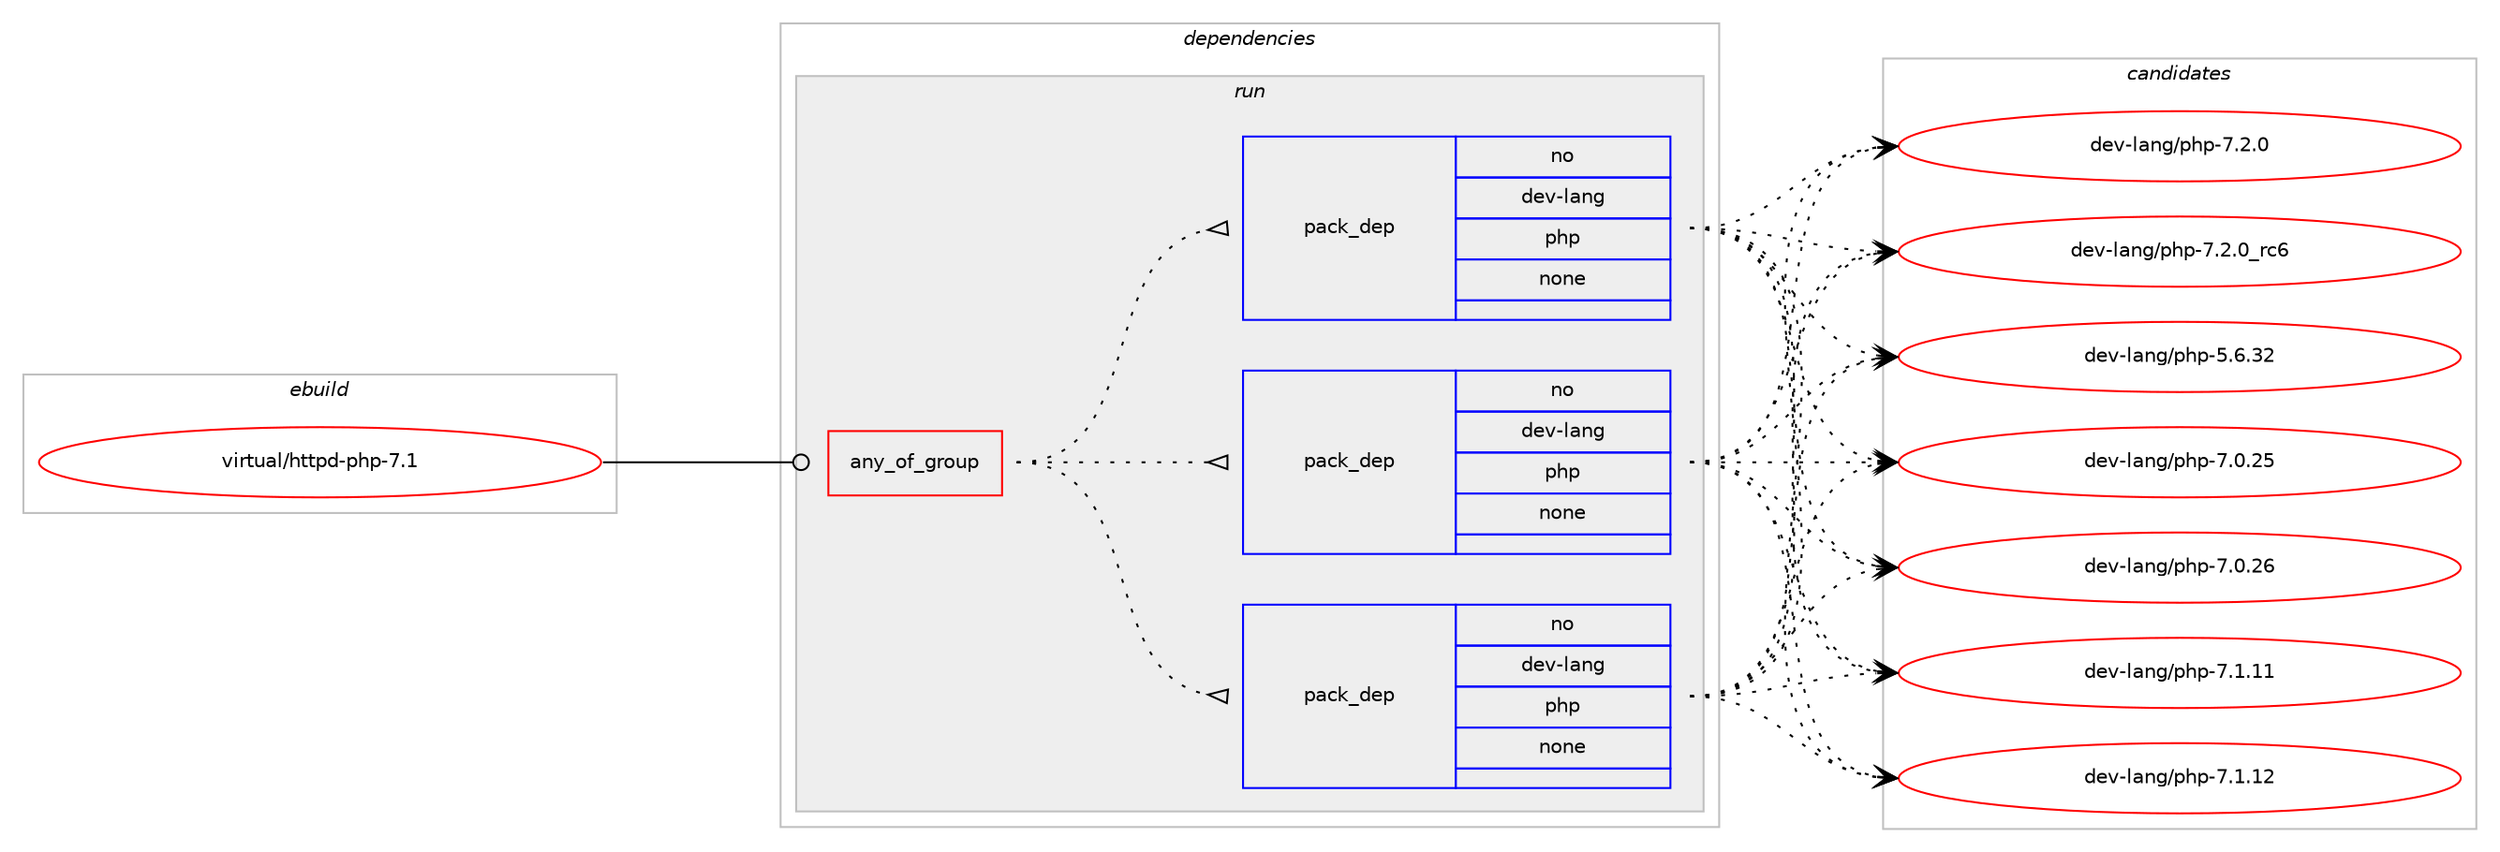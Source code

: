 digraph prolog {

# *************
# Graph options
# *************

newrank=true;
concentrate=true;
compound=true;
graph [rankdir=LR,fontname=Helvetica,fontsize=10,ranksep=1.5];#, ranksep=2.5, nodesep=0.2];
edge  [arrowhead=vee];
node  [fontname=Helvetica,fontsize=10];

# **********
# The ebuild
# **********

subgraph cluster_leftcol {
color=gray;
rank=same;
label=<<i>ebuild</i>>;
id [label="virtual/httpd-php-7.1", color=red, width=4, href="../virtual/httpd-php-7.1.svg"];
}

# ****************
# The dependencies
# ****************

subgraph cluster_midcol {
color=gray;
label=<<i>dependencies</i>>;
subgraph cluster_compile {
fillcolor="#eeeeee";
style=filled;
label=<<i>compile</i>>;
}
subgraph cluster_compileandrun {
fillcolor="#eeeeee";
style=filled;
label=<<i>compile and run</i>>;
}
subgraph cluster_run {
fillcolor="#eeeeee";
style=filled;
label=<<i>run</i>>;
subgraph any13 {
dependency4077 [label=<<TABLE BORDER="0" CELLBORDER="1" CELLSPACING="0" CELLPADDING="4"><TR><TD CELLPADDING="10">any_of_group</TD></TR></TABLE>>, shape=none, color=red];subgraph pack3681 {
dependency4078 [label=<<TABLE BORDER="0" CELLBORDER="1" CELLSPACING="0" CELLPADDING="4" WIDTH="220"><TR><TD ROWSPAN="6" CELLPADDING="30">pack_dep</TD></TR><TR><TD WIDTH="110">no</TD></TR><TR><TD>dev-lang</TD></TR><TR><TD>php</TD></TR><TR><TD>none</TD></TR><TR><TD></TD></TR></TABLE>>, shape=none, color=blue];
}
dependency4077:e -> dependency4078:w [weight=20,style="dotted",arrowhead="oinv"];
subgraph pack3682 {
dependency4079 [label=<<TABLE BORDER="0" CELLBORDER="1" CELLSPACING="0" CELLPADDING="4" WIDTH="220"><TR><TD ROWSPAN="6" CELLPADDING="30">pack_dep</TD></TR><TR><TD WIDTH="110">no</TD></TR><TR><TD>dev-lang</TD></TR><TR><TD>php</TD></TR><TR><TD>none</TD></TR><TR><TD></TD></TR></TABLE>>, shape=none, color=blue];
}
dependency4077:e -> dependency4079:w [weight=20,style="dotted",arrowhead="oinv"];
subgraph pack3683 {
dependency4080 [label=<<TABLE BORDER="0" CELLBORDER="1" CELLSPACING="0" CELLPADDING="4" WIDTH="220"><TR><TD ROWSPAN="6" CELLPADDING="30">pack_dep</TD></TR><TR><TD WIDTH="110">no</TD></TR><TR><TD>dev-lang</TD></TR><TR><TD>php</TD></TR><TR><TD>none</TD></TR><TR><TD></TD></TR></TABLE>>, shape=none, color=blue];
}
dependency4077:e -> dependency4080:w [weight=20,style="dotted",arrowhead="oinv"];
}
id:e -> dependency4077:w [weight=20,style="solid",arrowhead="odot"];
}
}

# **************
# The candidates
# **************

subgraph cluster_choices {
rank=same;
color=gray;
label=<<i>candidates</i>>;

subgraph choice3681 {
color=black;
nodesep=1;
choice100101118451089711010347112104112455546504648951149954 [label="dev-lang/php-7.2.0_rc6", color=red, width=4,href="../dev-lang/php-7.2.0_rc6.svg"];
choice10010111845108971101034711210411245534654465150 [label="dev-lang/php-5.6.32", color=red, width=4,href="../dev-lang/php-5.6.32.svg"];
choice10010111845108971101034711210411245554648465053 [label="dev-lang/php-7.0.25", color=red, width=4,href="../dev-lang/php-7.0.25.svg"];
choice10010111845108971101034711210411245554648465054 [label="dev-lang/php-7.0.26", color=red, width=4,href="../dev-lang/php-7.0.26.svg"];
choice10010111845108971101034711210411245554649464949 [label="dev-lang/php-7.1.11", color=red, width=4,href="../dev-lang/php-7.1.11.svg"];
choice10010111845108971101034711210411245554649464950 [label="dev-lang/php-7.1.12", color=red, width=4,href="../dev-lang/php-7.1.12.svg"];
choice100101118451089711010347112104112455546504648 [label="dev-lang/php-7.2.0", color=red, width=4,href="../dev-lang/php-7.2.0.svg"];
dependency4078:e -> choice100101118451089711010347112104112455546504648951149954:w [style=dotted,weight="100"];
dependency4078:e -> choice10010111845108971101034711210411245534654465150:w [style=dotted,weight="100"];
dependency4078:e -> choice10010111845108971101034711210411245554648465053:w [style=dotted,weight="100"];
dependency4078:e -> choice10010111845108971101034711210411245554648465054:w [style=dotted,weight="100"];
dependency4078:e -> choice10010111845108971101034711210411245554649464949:w [style=dotted,weight="100"];
dependency4078:e -> choice10010111845108971101034711210411245554649464950:w [style=dotted,weight="100"];
dependency4078:e -> choice100101118451089711010347112104112455546504648:w [style=dotted,weight="100"];
}
subgraph choice3682 {
color=black;
nodesep=1;
choice100101118451089711010347112104112455546504648951149954 [label="dev-lang/php-7.2.0_rc6", color=red, width=4,href="../dev-lang/php-7.2.0_rc6.svg"];
choice10010111845108971101034711210411245534654465150 [label="dev-lang/php-5.6.32", color=red, width=4,href="../dev-lang/php-5.6.32.svg"];
choice10010111845108971101034711210411245554648465053 [label="dev-lang/php-7.0.25", color=red, width=4,href="../dev-lang/php-7.0.25.svg"];
choice10010111845108971101034711210411245554648465054 [label="dev-lang/php-7.0.26", color=red, width=4,href="../dev-lang/php-7.0.26.svg"];
choice10010111845108971101034711210411245554649464949 [label="dev-lang/php-7.1.11", color=red, width=4,href="../dev-lang/php-7.1.11.svg"];
choice10010111845108971101034711210411245554649464950 [label="dev-lang/php-7.1.12", color=red, width=4,href="../dev-lang/php-7.1.12.svg"];
choice100101118451089711010347112104112455546504648 [label="dev-lang/php-7.2.0", color=red, width=4,href="../dev-lang/php-7.2.0.svg"];
dependency4079:e -> choice100101118451089711010347112104112455546504648951149954:w [style=dotted,weight="100"];
dependency4079:e -> choice10010111845108971101034711210411245534654465150:w [style=dotted,weight="100"];
dependency4079:e -> choice10010111845108971101034711210411245554648465053:w [style=dotted,weight="100"];
dependency4079:e -> choice10010111845108971101034711210411245554648465054:w [style=dotted,weight="100"];
dependency4079:e -> choice10010111845108971101034711210411245554649464949:w [style=dotted,weight="100"];
dependency4079:e -> choice10010111845108971101034711210411245554649464950:w [style=dotted,weight="100"];
dependency4079:e -> choice100101118451089711010347112104112455546504648:w [style=dotted,weight="100"];
}
subgraph choice3683 {
color=black;
nodesep=1;
choice100101118451089711010347112104112455546504648951149954 [label="dev-lang/php-7.2.0_rc6", color=red, width=4,href="../dev-lang/php-7.2.0_rc6.svg"];
choice10010111845108971101034711210411245534654465150 [label="dev-lang/php-5.6.32", color=red, width=4,href="../dev-lang/php-5.6.32.svg"];
choice10010111845108971101034711210411245554648465053 [label="dev-lang/php-7.0.25", color=red, width=4,href="../dev-lang/php-7.0.25.svg"];
choice10010111845108971101034711210411245554648465054 [label="dev-lang/php-7.0.26", color=red, width=4,href="../dev-lang/php-7.0.26.svg"];
choice10010111845108971101034711210411245554649464949 [label="dev-lang/php-7.1.11", color=red, width=4,href="../dev-lang/php-7.1.11.svg"];
choice10010111845108971101034711210411245554649464950 [label="dev-lang/php-7.1.12", color=red, width=4,href="../dev-lang/php-7.1.12.svg"];
choice100101118451089711010347112104112455546504648 [label="dev-lang/php-7.2.0", color=red, width=4,href="../dev-lang/php-7.2.0.svg"];
dependency4080:e -> choice100101118451089711010347112104112455546504648951149954:w [style=dotted,weight="100"];
dependency4080:e -> choice10010111845108971101034711210411245534654465150:w [style=dotted,weight="100"];
dependency4080:e -> choice10010111845108971101034711210411245554648465053:w [style=dotted,weight="100"];
dependency4080:e -> choice10010111845108971101034711210411245554648465054:w [style=dotted,weight="100"];
dependency4080:e -> choice10010111845108971101034711210411245554649464949:w [style=dotted,weight="100"];
dependency4080:e -> choice10010111845108971101034711210411245554649464950:w [style=dotted,weight="100"];
dependency4080:e -> choice100101118451089711010347112104112455546504648:w [style=dotted,weight="100"];
}
}

}
